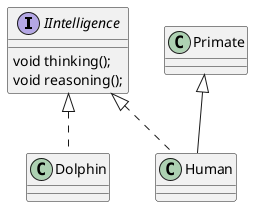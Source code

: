 @startuml
'https://plantuml.com/component-diagram


interface IIntelligence {
void thinking();
void reasoning();
}

class Dolphin implements IIntelligence {
}

class Human extends Primate implements IIntelligence  {

}

class Primate{
}

@enduml